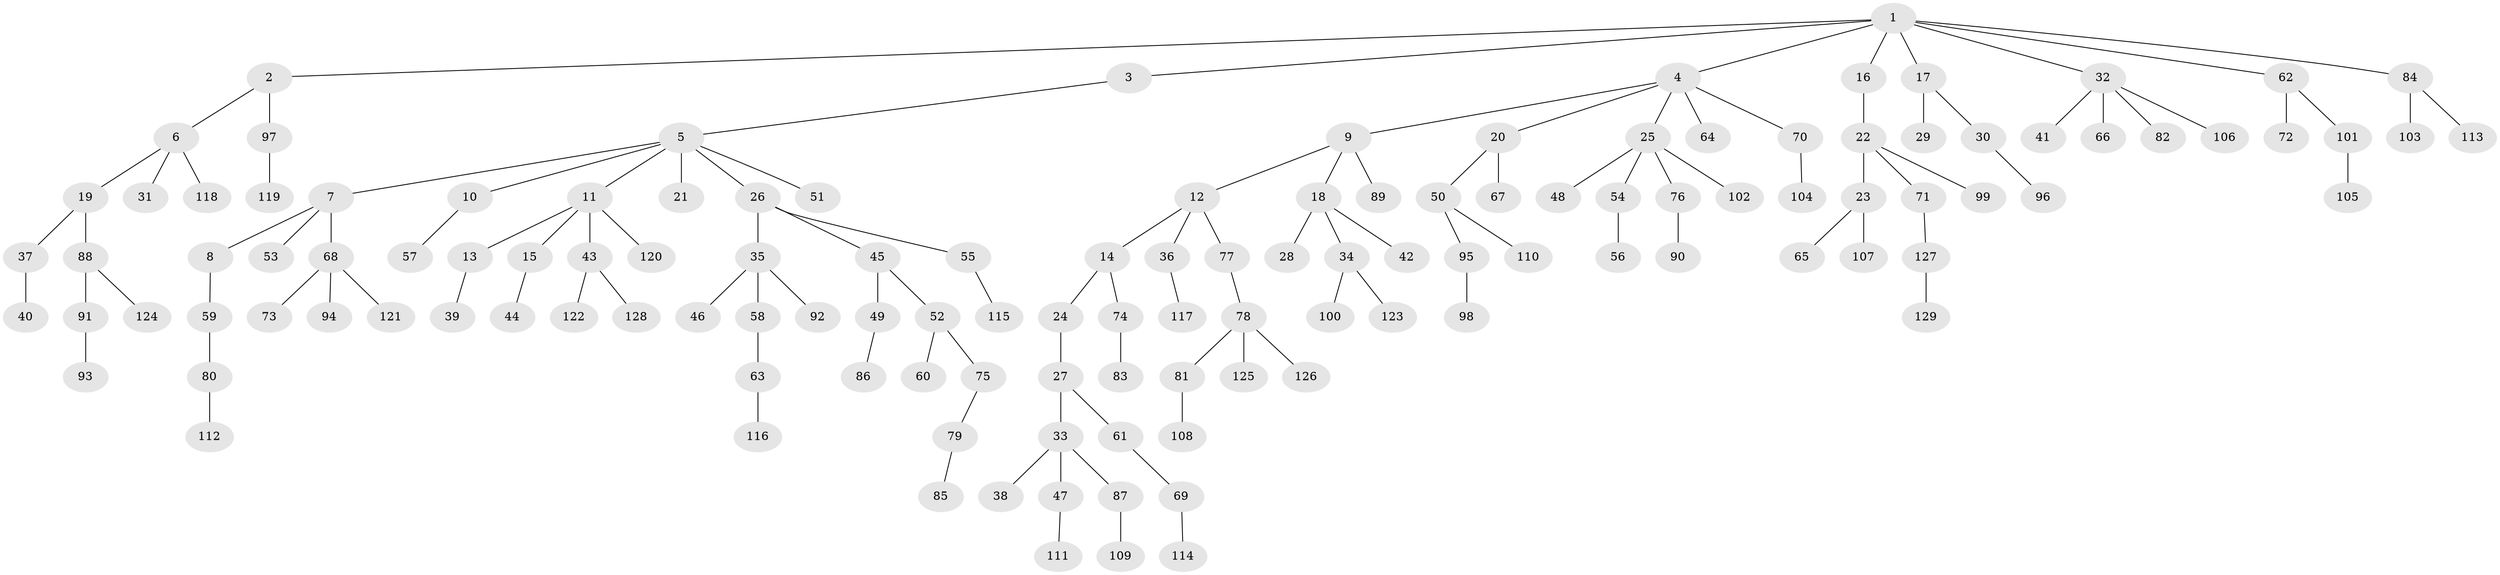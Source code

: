 // Generated by graph-tools (version 1.1) at 2025/02/03/09/25 03:02:26]
// undirected, 129 vertices, 128 edges
graph export_dot {
graph [start="1"]
  node [color=gray90,style=filled];
  1;
  2;
  3;
  4;
  5;
  6;
  7;
  8;
  9;
  10;
  11;
  12;
  13;
  14;
  15;
  16;
  17;
  18;
  19;
  20;
  21;
  22;
  23;
  24;
  25;
  26;
  27;
  28;
  29;
  30;
  31;
  32;
  33;
  34;
  35;
  36;
  37;
  38;
  39;
  40;
  41;
  42;
  43;
  44;
  45;
  46;
  47;
  48;
  49;
  50;
  51;
  52;
  53;
  54;
  55;
  56;
  57;
  58;
  59;
  60;
  61;
  62;
  63;
  64;
  65;
  66;
  67;
  68;
  69;
  70;
  71;
  72;
  73;
  74;
  75;
  76;
  77;
  78;
  79;
  80;
  81;
  82;
  83;
  84;
  85;
  86;
  87;
  88;
  89;
  90;
  91;
  92;
  93;
  94;
  95;
  96;
  97;
  98;
  99;
  100;
  101;
  102;
  103;
  104;
  105;
  106;
  107;
  108;
  109;
  110;
  111;
  112;
  113;
  114;
  115;
  116;
  117;
  118;
  119;
  120;
  121;
  122;
  123;
  124;
  125;
  126;
  127;
  128;
  129;
  1 -- 2;
  1 -- 3;
  1 -- 4;
  1 -- 16;
  1 -- 17;
  1 -- 32;
  1 -- 62;
  1 -- 84;
  2 -- 6;
  2 -- 97;
  3 -- 5;
  4 -- 9;
  4 -- 20;
  4 -- 25;
  4 -- 64;
  4 -- 70;
  5 -- 7;
  5 -- 10;
  5 -- 11;
  5 -- 21;
  5 -- 26;
  5 -- 51;
  6 -- 19;
  6 -- 31;
  6 -- 118;
  7 -- 8;
  7 -- 53;
  7 -- 68;
  8 -- 59;
  9 -- 12;
  9 -- 18;
  9 -- 89;
  10 -- 57;
  11 -- 13;
  11 -- 15;
  11 -- 43;
  11 -- 120;
  12 -- 14;
  12 -- 36;
  12 -- 77;
  13 -- 39;
  14 -- 24;
  14 -- 74;
  15 -- 44;
  16 -- 22;
  17 -- 29;
  17 -- 30;
  18 -- 28;
  18 -- 34;
  18 -- 42;
  19 -- 37;
  19 -- 88;
  20 -- 50;
  20 -- 67;
  22 -- 23;
  22 -- 71;
  22 -- 99;
  23 -- 65;
  23 -- 107;
  24 -- 27;
  25 -- 48;
  25 -- 54;
  25 -- 76;
  25 -- 102;
  26 -- 35;
  26 -- 45;
  26 -- 55;
  27 -- 33;
  27 -- 61;
  30 -- 96;
  32 -- 41;
  32 -- 66;
  32 -- 82;
  32 -- 106;
  33 -- 38;
  33 -- 47;
  33 -- 87;
  34 -- 100;
  34 -- 123;
  35 -- 46;
  35 -- 58;
  35 -- 92;
  36 -- 117;
  37 -- 40;
  43 -- 122;
  43 -- 128;
  45 -- 49;
  45 -- 52;
  47 -- 111;
  49 -- 86;
  50 -- 95;
  50 -- 110;
  52 -- 60;
  52 -- 75;
  54 -- 56;
  55 -- 115;
  58 -- 63;
  59 -- 80;
  61 -- 69;
  62 -- 72;
  62 -- 101;
  63 -- 116;
  68 -- 73;
  68 -- 94;
  68 -- 121;
  69 -- 114;
  70 -- 104;
  71 -- 127;
  74 -- 83;
  75 -- 79;
  76 -- 90;
  77 -- 78;
  78 -- 81;
  78 -- 125;
  78 -- 126;
  79 -- 85;
  80 -- 112;
  81 -- 108;
  84 -- 103;
  84 -- 113;
  87 -- 109;
  88 -- 91;
  88 -- 124;
  91 -- 93;
  95 -- 98;
  97 -- 119;
  101 -- 105;
  127 -- 129;
}
